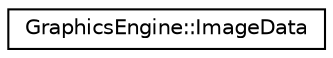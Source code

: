 digraph "Graphical Class Hierarchy"
{
  edge [fontname="Helvetica",fontsize="10",labelfontname="Helvetica",labelfontsize="10"];
  node [fontname="Helvetica",fontsize="10",shape=record];
  rankdir="LR";
  Node0 [label="GraphicsEngine::ImageData",height=0.2,width=0.4,color="black", fillcolor="white", style="filled",URL="$class_graphics_engine_1_1_image_data.html"];
}
